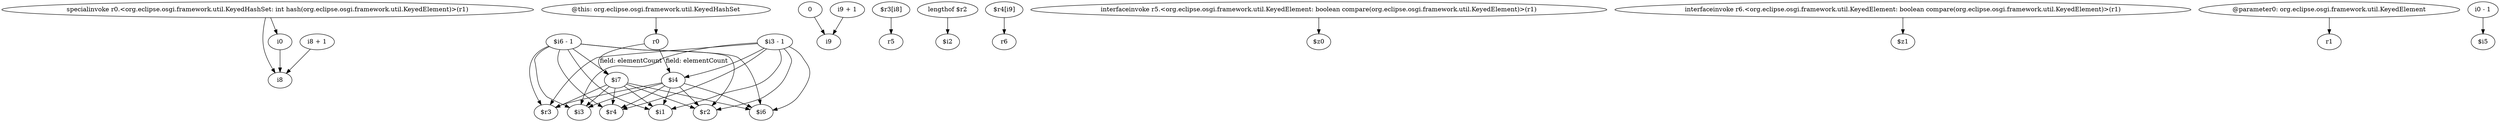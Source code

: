 digraph g {
0[label="specialinvoke r0.<org.eclipse.osgi.framework.util.KeyedHashSet: int hash(org.eclipse.osgi.framework.util.KeyedElement)>(r1)"]
1[label="i8"]
0->1[label=""]
2[label="$i6 - 1"]
3[label="$i6"]
2->3[label=""]
4[label="$r2"]
2->4[label=""]
5[label="i8 + 1"]
5->1[label=""]
6[label="$i3 - 1"]
7[label="$r4"]
6->7[label=""]
8[label="i0"]
8->1[label=""]
9[label="$i7"]
2->9[label=""]
10[label="0"]
11[label="i9"]
10->11[label=""]
2->7[label=""]
6->4[label=""]
12[label="$i4"]
12->4[label=""]
13[label="$i3"]
6->13[label=""]
0->8[label=""]
6->12[label=""]
14[label="r0"]
14->9[label="field: elementCount"]
15[label="$r3"]
2->15[label=""]
16[label="$r3[i8]"]
17[label="r5"]
16->17[label=""]
2->13[label=""]
6->15[label=""]
18[label="@this: org.eclipse.osgi.framework.util.KeyedHashSet"]
18->14[label=""]
12->3[label=""]
19[label="lengthof $r2"]
20[label="$i2"]
19->20[label=""]
21[label="$r4[i9]"]
22[label="r6"]
21->22[label=""]
23[label="i9 + 1"]
23->11[label=""]
9->7[label=""]
24[label="interfaceinvoke r5.<org.eclipse.osgi.framework.util.KeyedElement: boolean compare(org.eclipse.osgi.framework.util.KeyedElement)>(r1)"]
25[label="$z0"]
24->25[label=""]
12->7[label=""]
9->15[label=""]
26[label="$i1"]
12->26[label=""]
12->13[label=""]
12->15[label=""]
9->26[label=""]
27[label="interfaceinvoke r6.<org.eclipse.osgi.framework.util.KeyedElement: boolean compare(org.eclipse.osgi.framework.util.KeyedElement)>(r1)"]
28[label="$z1"]
27->28[label=""]
9->13[label=""]
14->12[label="field: elementCount"]
6->3[label=""]
29[label="@parameter0: org.eclipse.osgi.framework.util.KeyedElement"]
30[label="r1"]
29->30[label=""]
31[label="i0 - 1"]
32[label="$i5"]
31->32[label=""]
6->26[label=""]
9->3[label=""]
2->26[label=""]
9->4[label=""]
}